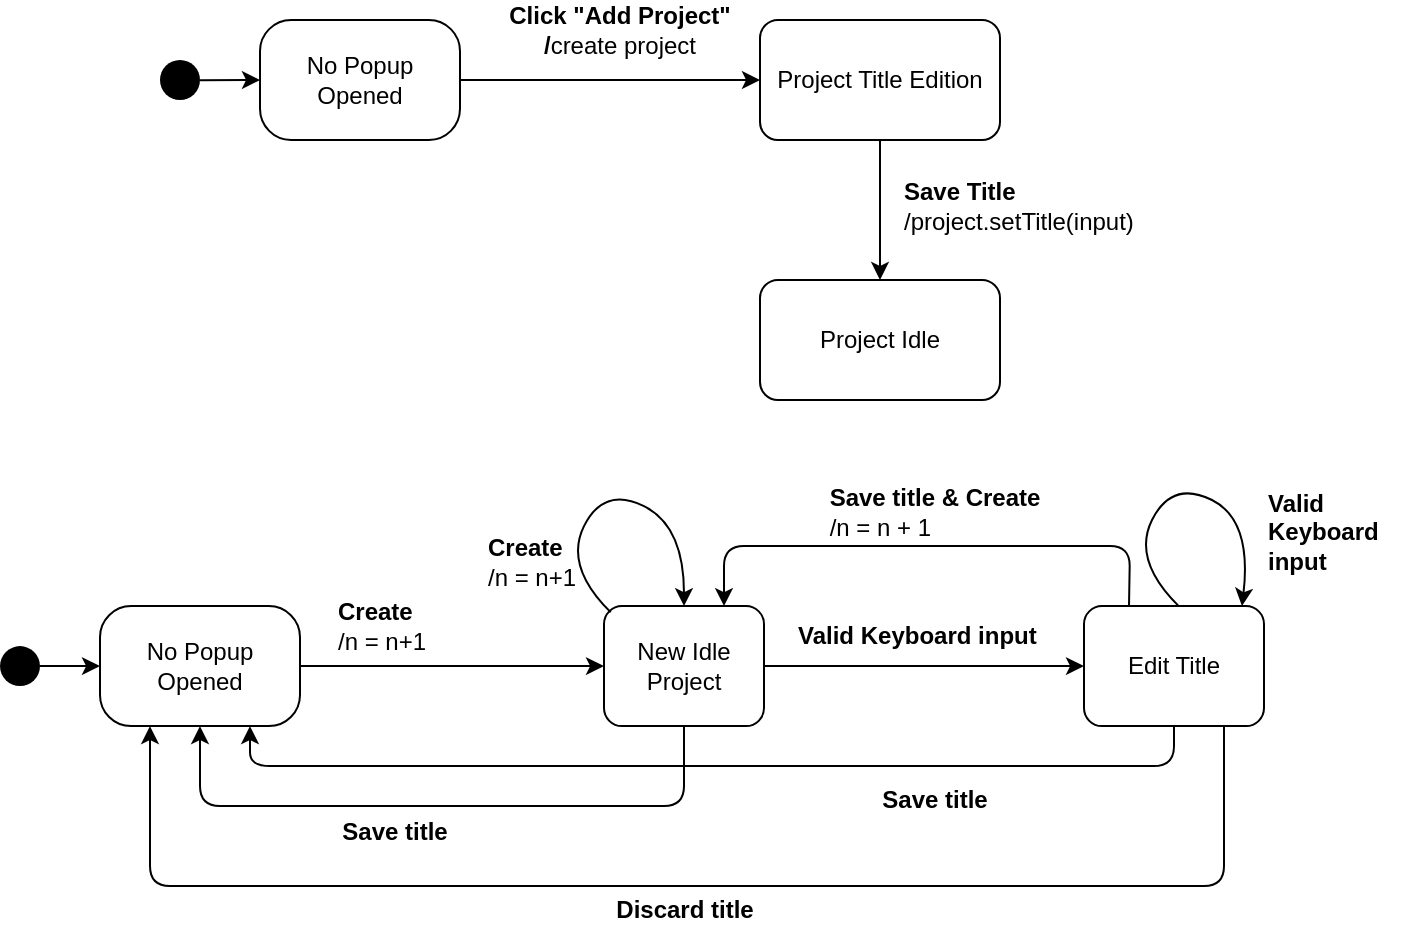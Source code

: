 <mxfile>
    <diagram id="jvSaRyRy9VlixMWbLIwb" name="Page-1">
        <mxGraphModel dx="1488" dy="866" grid="1" gridSize="10" guides="1" tooltips="1" connect="1" arrows="1" fold="1" page="1" pageScale="1" pageWidth="850" pageHeight="1100" math="0" shadow="0">
            <root>
                <mxCell id="0"/>
                <mxCell id="1" parent="0"/>
                <mxCell id="40" style="edgeStyle=none;html=1;exitX=1;exitY=0.5;exitDx=0;exitDy=0;" parent="1" source="28" target="30" edge="1">
                    <mxGeometry relative="1" as="geometry"/>
                </mxCell>
                <mxCell id="28" value="No Popup Opened" style="rounded=1;whiteSpace=wrap;html=1;arcSize=26;" parent="1" vertex="1">
                    <mxGeometry x="220" y="100" width="100" height="60" as="geometry"/>
                </mxCell>
                <mxCell id="29" value="&lt;div&gt;&lt;b&gt;Click &quot;Add Project&quot;&lt;/b&gt;&lt;/div&gt;&lt;div&gt;&lt;b&gt;/&lt;/b&gt;create project&lt;/div&gt;" style="text;html=1;strokeColor=none;fillColor=none;align=center;verticalAlign=middle;whiteSpace=wrap;rounded=0;fontSize=12;" parent="1" vertex="1">
                    <mxGeometry x="340" y="90" width="120" height="30" as="geometry"/>
                </mxCell>
                <mxCell id="30" value="Project Title Edition" style="rounded=1;whiteSpace=wrap;html=1;" parent="1" vertex="1">
                    <mxGeometry x="470" y="100" width="120" height="60" as="geometry"/>
                </mxCell>
                <mxCell id="31" style="edgeStyle=none;html=1;fontSize=12;entryX=0;entryY=0.5;entryDx=0;entryDy=0;" parent="1" source="32" target="28" edge="1">
                    <mxGeometry relative="1" as="geometry">
                        <mxPoint x="360" y="90.0" as="targetPoint"/>
                    </mxGeometry>
                </mxCell>
                <mxCell id="32" value="" style="ellipse;fillColor=#000000;strokeColor=none;" parent="1" vertex="1">
                    <mxGeometry x="170" y="120" width="20" height="20" as="geometry"/>
                </mxCell>
                <mxCell id="34" value="Project Idle" style="rounded=1;whiteSpace=wrap;html=1;fontSize=12;" parent="1" vertex="1">
                    <mxGeometry x="470" y="230" width="120" height="60" as="geometry"/>
                </mxCell>
                <mxCell id="35" style="edgeStyle=none;html=1;fontSize=12;" parent="1" source="30" edge="1">
                    <mxGeometry relative="1" as="geometry">
                        <mxPoint x="490" y="190" as="sourcePoint"/>
                        <mxPoint x="530" y="230" as="targetPoint"/>
                    </mxGeometry>
                </mxCell>
                <mxCell id="36" value="&lt;b&gt;Save Title&lt;/b&gt;&lt;br&gt;/project.setTitle(input)" style="edgeLabel;html=1;align=left;verticalAlign=middle;resizable=0;points=[];fontSize=12;labelBackgroundColor=none;" parent="35" vertex="1" connectable="0">
                    <mxGeometry x="-0.317" relative="1" as="geometry">
                        <mxPoint x="10" y="9" as="offset"/>
                    </mxGeometry>
                </mxCell>
                <mxCell id="41" style="edgeStyle=none;html=1;fontColor=#000000;labelBorderColor=none;strokeColor=#000000;" edge="1" parent="1" source="51" target="44">
                    <mxGeometry relative="1" as="geometry">
                        <mxPoint x="327" y="423.06" as="sourcePoint"/>
                    </mxGeometry>
                </mxCell>
                <mxCell id="42" style="edgeStyle=none;html=1;fontColor=#000000;labelBorderColor=none;strokeColor=#000000;" edge="1" parent="1" source="44" target="47">
                    <mxGeometry relative="1" as="geometry"/>
                </mxCell>
                <mxCell id="43" style="edgeStyle=none;html=1;exitX=0.5;exitY=1;exitDx=0;exitDy=0;entryX=0.5;entryY=1;entryDx=0;entryDy=0;fontColor=#000000;labelBorderColor=none;strokeColor=#000000;" edge="1" parent="1" source="44" target="51">
                    <mxGeometry relative="1" as="geometry">
                        <Array as="points">
                            <mxPoint x="432" y="493.06"/>
                            <mxPoint x="190" y="493.06"/>
                        </Array>
                    </mxGeometry>
                </mxCell>
                <mxCell id="44" value="New Idle&lt;br&gt;Project" style="rounded=1;whiteSpace=wrap;html=1;fillColor=none;fontColor=#000000;strokeColor=#000000;" vertex="1" parent="1">
                    <mxGeometry x="392" y="393.06" width="80" height="60" as="geometry"/>
                </mxCell>
                <mxCell id="45" style="edgeStyle=none;html=1;exitX=0.5;exitY=1;exitDx=0;exitDy=0;entryX=0.75;entryY=1;entryDx=0;entryDy=0;fontColor=#000000;labelBorderColor=none;strokeColor=#000000;" edge="1" parent="1" source="47" target="51">
                    <mxGeometry relative="1" as="geometry">
                        <Array as="points">
                            <mxPoint x="677" y="473.06"/>
                            <mxPoint x="410" y="473"/>
                            <mxPoint x="215" y="473.06"/>
                        </Array>
                    </mxGeometry>
                </mxCell>
                <mxCell id="46" style="edgeStyle=none;html=1;exitX=0.25;exitY=0;exitDx=0;exitDy=0;entryX=0.75;entryY=0;entryDx=0;entryDy=0;fontColor=#000000;labelBorderColor=none;strokeColor=#000000;" edge="1" parent="1" source="47" target="44">
                    <mxGeometry relative="1" as="geometry">
                        <Array as="points">
                            <mxPoint x="655" y="363.06"/>
                            <mxPoint x="452" y="363.06"/>
                        </Array>
                    </mxGeometry>
                </mxCell>
                <mxCell id="47" value="Edit Title" style="rounded=1;whiteSpace=wrap;html=1;fillColor=none;fontColor=#000000;strokeColor=#000000;" vertex="1" parent="1">
                    <mxGeometry x="632" y="393.06" width="90" height="60" as="geometry"/>
                </mxCell>
                <mxCell id="48" value="&lt;b&gt;Create&lt;/b&gt;&lt;br&gt;/n = n+1" style="text;html=1;align=left;verticalAlign=middle;resizable=0;points=[];autosize=1;strokeColor=none;fillColor=none;fontColor=#000000;" vertex="1" parent="1">
                    <mxGeometry x="257" y="388.06" width="60" height="30" as="geometry"/>
                </mxCell>
                <mxCell id="49" value="&lt;b&gt;Valid Keyboard input&lt;/b&gt;" style="text;html=1;align=left;verticalAlign=middle;resizable=0;points=[];autosize=1;strokeColor=none;fillColor=none;fontColor=#000000;" vertex="1" parent="1">
                    <mxGeometry x="487" y="398.06" width="130" height="20" as="geometry"/>
                </mxCell>
                <mxCell id="50" value="&lt;div style=&quot;text-align: left&quot;&gt;&lt;b&gt;Save title&lt;/b&gt;&lt;/div&gt;" style="text;html=1;align=center;verticalAlign=middle;resizable=0;points=[];autosize=1;strokeColor=none;fillColor=none;fontColor=#000000;" vertex="1" parent="1">
                    <mxGeometry x="522" y="480.06" width="70" height="20" as="geometry"/>
                </mxCell>
                <mxCell id="51" value="No Popup Opened" style="rounded=1;whiteSpace=wrap;html=1;arcSize=26;fillColor=none;fontColor=#000000;strokeColor=#000000;" vertex="1" parent="1">
                    <mxGeometry x="140" y="393.06" width="100" height="60" as="geometry"/>
                </mxCell>
                <mxCell id="52" style="edgeStyle=none;html=1;exitX=1;exitY=0.5;exitDx=0;exitDy=0;entryX=0;entryY=0.5;entryDx=0;entryDy=0;fontColor=#000000;labelBorderColor=none;strokeColor=#000000;" edge="1" parent="1" source="53" target="51">
                    <mxGeometry relative="1" as="geometry"/>
                </mxCell>
                <mxCell id="53" value="" style="ellipse;fillColor=#000000;strokeColor=none;fontColor=#000000;" vertex="1" parent="1">
                    <mxGeometry x="90" y="413.06" width="20" height="20" as="geometry"/>
                </mxCell>
                <mxCell id="54" value="" style="curved=1;endArrow=classic;html=1;exitX=0.042;exitY=0.051;exitDx=0;exitDy=0;entryX=0.5;entryY=0;entryDx=0;entryDy=0;exitPerimeter=0;fontColor=#000000;labelBorderColor=none;strokeColor=#000000;" edge="1" parent="1" source="44" target="44">
                    <mxGeometry width="50" height="50" relative="1" as="geometry">
                        <mxPoint x="232" y="343.06" as="sourcePoint"/>
                        <mxPoint x="282" y="293.06" as="targetPoint"/>
                        <Array as="points">
                            <mxPoint x="372" y="373.06"/>
                            <mxPoint x="392" y="333.06"/>
                            <mxPoint x="432" y="353.06"/>
                        </Array>
                    </mxGeometry>
                </mxCell>
                <mxCell id="55" value="&lt;b&gt;Create&lt;/b&gt;&lt;br&gt;&lt;div&gt;&lt;span&gt;/n = n+1&amp;nbsp;&lt;/span&gt;&lt;/div&gt;" style="text;html=1;align=left;verticalAlign=middle;resizable=0;points=[];autosize=1;strokeColor=none;fillColor=none;fontColor=#000000;" vertex="1" parent="1">
                    <mxGeometry x="332" y="356.06" width="60" height="30" as="geometry"/>
                </mxCell>
                <mxCell id="56" value="&lt;div style=&quot;text-align: left&quot;&gt;&lt;b&gt;Save title&lt;/b&gt;&lt;/div&gt;" style="text;html=1;align=center;verticalAlign=middle;resizable=0;points=[];autosize=1;strokeColor=none;fillColor=none;fontColor=#000000;" vertex="1" parent="1">
                    <mxGeometry x="252" y="496.06" width="70" height="20" as="geometry"/>
                </mxCell>
                <mxCell id="57" value="" style="curved=1;endArrow=classic;html=1;exitX=0.042;exitY=0.051;exitDx=0;exitDy=0;entryX=0.5;entryY=0;entryDx=0;entryDy=0;exitPerimeter=0;fontColor=#000000;labelBorderColor=none;strokeColor=#000000;" edge="1" parent="1">
                    <mxGeometry width="50" height="50" relative="1" as="geometry">
                        <mxPoint x="679.36" y="393.06" as="sourcePoint"/>
                        <mxPoint x="711" y="393.06" as="targetPoint"/>
                        <Array as="points">
                            <mxPoint x="656" y="370"/>
                            <mxPoint x="676" y="330"/>
                            <mxPoint x="716" y="350"/>
                        </Array>
                    </mxGeometry>
                </mxCell>
                <mxCell id="58" value="&lt;b&gt;Valid &lt;br&gt;Keyboard &lt;br&gt;input&lt;/b&gt;&lt;br&gt;&lt;div&gt;&lt;br&gt;&lt;/div&gt;" style="text;html=1;align=left;verticalAlign=middle;resizable=0;points=[];autosize=1;strokeColor=none;fillColor=none;fontColor=#000000;" vertex="1" parent="1">
                    <mxGeometry x="722" y="333.06" width="70" height="60" as="geometry"/>
                </mxCell>
                <mxCell id="59" value="&lt;div style=&quot;text-align: left&quot;&gt;&lt;b&gt;Save title &amp;amp; Create&lt;/b&gt;&lt;/div&gt;&lt;span&gt;&lt;div style=&quot;text-align: left&quot;&gt;&lt;span&gt;/n = n + 1&lt;/span&gt;&lt;span&gt;&lt;br&gt;&lt;/span&gt;&lt;/div&gt;&lt;/span&gt;" style="text;html=1;align=center;verticalAlign=middle;resizable=0;points=[];autosize=1;strokeColor=none;fillColor=none;fontColor=#000000;" vertex="1" parent="1">
                    <mxGeometry x="497" y="331.06" width="120" height="30" as="geometry"/>
                </mxCell>
                <mxCell id="60" style="edgeStyle=none;html=1;entryX=0.25;entryY=1;entryDx=0;entryDy=0;fontColor=#000000;labelBorderColor=none;strokeColor=#000000;" edge="1" parent="1" target="51">
                    <mxGeometry relative="1" as="geometry">
                        <Array as="points">
                            <mxPoint x="702" y="533.06"/>
                            <mxPoint x="442" y="533.06"/>
                            <mxPoint x="165" y="533.06"/>
                        </Array>
                        <mxPoint x="702.0" y="453.06" as="sourcePoint"/>
                        <mxPoint x="117" y="453.06" as="targetPoint"/>
                    </mxGeometry>
                </mxCell>
                <mxCell id="61" value="&lt;div style=&quot;text-align: left&quot;&gt;&lt;b&gt;Discard title&lt;/b&gt;&lt;/div&gt;" style="text;html=1;align=center;verticalAlign=middle;resizable=0;points=[];autosize=1;strokeColor=none;fillColor=none;fontColor=#000000;" vertex="1" parent="1">
                    <mxGeometry x="392" y="535.06" width="80" height="20" as="geometry"/>
                </mxCell>
            </root>
        </mxGraphModel>
    </diagram>
</mxfile>